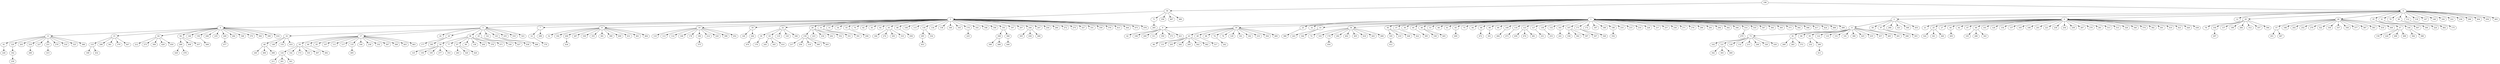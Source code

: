 digraph my_graph {
196 [label=196]
56 [label=56]
0 [label=0]
3 [label=3]
71 [label=71]
356 [label=356]
467 [label=467]
480 [label=480]
1 [label=1]
2 [label=2]
6 [label=6]
12 [label=12]
20 [label=20]
28 [label=28]
35 [label=35]
41 [label=41]
79 [label=79]
80 [label=80]
112 [label=112]
118 [label=118]
147 [label=147]
148 [label=148]
164 [label=164]
222 [label=222]
236 [label=236]
296 [label=296]
404 [label=404]
456 [label=456]
483 [label=483]
4 [label=4]
5 [label=5]
7 [label=7]
8 [label=8]
10 [label=10]
18 [label=18]
22 [label=22]
26 [label=26]
31 [label=31]
51 [label=51]
54 [label=54]
55 [label=55]
70 [label=70]
82 [label=82]
83 [label=83]
92 [label=92]
93 [label=93]
98 [label=98]
106 [label=106]
115 [label=115]
130 [label=130]
134 [label=134]
138 [label=138]
160 [label=160]
163 [label=163]
174 [label=174]
183 [label=183]
188 [label=188]
190 [label=190]
193 [label=193]
197 [label=197]
207 [label=207]
246 [label=246]
247 [label=247]
250 [label=250]
260 [label=260]
272 [label=272]
275 [label=275]
327 [label=327]
331 [label=331]
359 [label=359]
376 [label=376]
413 [label=413]
444 [label=444]
475 [label=475]
476 [label=476]
265 [label=265]
9 [label=9]
19 [label=19]
23 [label=23]
32 [label=32]
33 [label=33]
34 [label=34]
36 [label=36]
37 [label=37]
39 [label=39]
40 [label=40]
46 [label=46]
53 [label=53]
60 [label=60]
61 [label=61]
65 [label=65]
75 [label=75]
84 [label=84]
88 [label=88]
89 [label=89]
90 [label=90]
109 [label=109]
116 [label=116]
123 [label=123]
127 [label=127]
139 [label=139]
152 [label=152]
161 [label=161]
167 [label=167]
171 [label=171]
172 [label=172]
187 [label=187]
189 [label=189]
198 [label=198]
210 [label=210]
215 [label=215]
216 [label=216]
228 [label=228]
237 [label=237]
257 [label=257]
258 [label=258]
271 [label=271]
276 [label=276]
290 [label=290]
291 [label=291]
294 [label=294]
302 [label=302]
306 [label=306]
314 [label=314]
335 [label=335]
347 [label=347]
363 [label=363]
365 [label=365]
371 [label=371]
392 [label=392]
398 [label=398]
417 [label=417]
424 [label=424]
489 [label=489]
490 [label=490]
11 [label=11]
59 [label=59]
97 [label=97]
266 [label=266]
321 [label=321]
349 [label=349]
455 [label=455]
21 [label=21]
25 [label=25]
27 [label=27]
44 [label=44]
62 [label=62]
67 [label=67]
69 [label=69]
101 [label=101]
126 [label=126]
154 [label=154]
157 [label=157]
165 [label=165]
166 [label=166]
201 [label=201]
221 [label=221]
239 [label=239]
254 [label=254]
259 [label=259]
267 [label=267]
279 [label=279]
281 [label=281]
313 [label=313]
315 [label=315]
329 [label=329]
340 [label=340]
374 [label=374]
382 [label=382]
401 [label=401]
410 [label=410]
423 [label=423]
426 [label=426]
439 [label=439]
78 [label=78]
104 [label=104]
137 [label=137]
199 [label=199]
284 [label=284]
312 [label=312]
357 [label=357]
394 [label=394]
57 [label=57]
186 [label=186]
202 [label=202]
252 [label=252]
270 [label=270]
322 [label=322]
330 [label=330]
337 [label=337]
358 [label=358]
377 [label=377]
387 [label=387]
393 [label=393]
419 [label=419]
449 [label=449]
47 [label=47]
144 [label=144]
407 [label=407]
300 [label=300]
224 [label=224]
462 [label=462]
175 [label=175]
13 [label=13]
15 [label=15]
64 [label=64]
94 [label=94]
146 [label=146]
156 [label=156]
208 [label=208]
235 [label=235]
249 [label=249]
264 [label=264]
348 [label=348]
370 [label=370]
384 [label=384]
399 [label=399]
416 [label=416]
16 [label=16]
17 [label=17]
24 [label=24]
29 [label=29]
38 [label=38]
45 [label=45]
141 [label=141]
143 [label=143]
255 [label=255]
319 [label=319]
323 [label=323]
14 [label=14]
299 [label=299]
52 [label=52]
192 [label=192]
209 [label=209]
287 [label=287]
339 [label=339]
355 [label=355]
381 [label=381]
389 [label=389]
409 [label=409]
431 [label=431]
461 [label=461]
464 [label=464]
110 [label=110]
113 [label=113]
114 [label=114]
168 [label=168]
178 [label=178]
180 [label=180]
214 [label=214]
220 [label=220]
396 [label=396]
452 [label=452]
140 [label=140]
244 [label=244]
30 [label=30]
63 [label=63]
119 [label=119]
145 [label=145]
346 [label=346]
159 [label=159]
223 [label=223]
234 [label=234]
262 [label=262]
352 [label=352]
351 [label=351]
391 [label=391]
206 [label=206]
184 [label=184]
274 [label=274]
293 [label=293]
310 [label=310]
458 [label=458]
295 [label=295]
334 [label=334]
225 [label=225]
308 [label=308]
366 [label=366]
305 [label=305]
436 [label=436]
466 [label=466]
42 [label=42]
108 [label=108]
200 [label=200]
311 [label=311]
350 [label=350]
373 [label=373]
421 [label=421]
43 [label=43]
49 [label=49]
68 [label=68]
74 [label=74]
76 [label=76]
129 [label=129]
181 [label=181]
182 [label=182]
233 [label=233]
304 [label=304]
460 [label=460]
386 [label=386]
243 [label=243]
344 [label=344]
72 [label=72]
103 [label=103]
176 [label=176]
292 [label=292]
402 [label=402]
405 [label=405]
418 [label=418]
443 [label=443]
468 [label=468]
185 [label=185]
219 [label=219]
448 [label=448]
422 [label=422]
385 [label=385]
338 [label=338]
445 [label=445]
400 [label=400]
472 [label=472]
301 [label=301]
484 [label=484]
473 [label=473]
459 [label=459]
474 [label=474]
481 [label=481]
231 [label=231]
253 [label=253]
241 [label=241]
336 [label=336]
362 [label=362]
397 [label=397]
307 [label=307]
328 [label=328]
354 [label=354]
479 [label=479]
73 [label=73]
81 [label=81]
86 [label=86]
95 [label=95]
122 [label=122]
133 [label=133]
151 [label=151]
191 [label=191]
380 [label=380]
425 [label=425]
435 [label=435]
457 [label=457]
485 [label=485]
491 [label=491]
288 [label=288]
303 [label=303]
324 [label=324]
341 [label=341]
440 [label=440]
493 [label=493]
105 [label=105]
286 [label=286]
343 [label=343]
297 [label=297]
451 [label=451]
487 [label=487]
158 [label=158]
229 [label=229]
496 [label=496]
499 [label=499]
364 [label=364]
388 [label=388]
91 [label=91]
120 [label=120]
203 [label=203]
218 [label=218]
227 [label=227]
251 [label=251]
278 [label=278]
316 [label=316]
325 [label=325]
368 [label=368]
153 [label=153]
298 [label=298]
361 [label=361]
379 [label=379]
447 [label=447]
212 [label=212]
273 [label=273]
309 [label=309]
429 [label=429]
450 [label=450]
289 [label=289]
408 [label=408]
437 [label=437]
406 [label=406]
477 [label=477]
48 [label=48]
149 [label=149]
155 [label=155]
433 [label=433]
50 [label=50]
66 [label=66]
85 [label=85]
107 [label=107]
111 [label=111]
117 [label=117]
135 [label=135]
194 [label=194]
238 [label=238]
332 [label=332]
367 [label=367]
369 [label=369]
403 [label=403]
463 [label=463]
177 [label=177]
395 [label=395]
58 [label=58]
77 [label=77]
87 [label=87]
99 [label=99]
136 [label=136]
204 [label=204]
378 [label=378]
471 [label=471]
100 [label=100]
427 [label=427]
438 [label=438]
488 [label=488]
179 [label=179]
434 [label=434]
375 [label=375]
470 [label=470]
170 [label=170]
245 [label=245]
345 [label=345]
414 [label=414]
217 [label=217]
256 [label=256]
318 [label=318]
360 [label=360]
465 [label=465]
453 [label=453]
390 [label=390]
486 [label=486]
446 [label=446]
96 [label=96]
131 [label=131]
205 [label=205]
282 [label=282]
285 [label=285]
442 [label=442]
482 [label=482]
317 [label=317]
242 [label=242]
454 [label=454]
412 [label=412]
102 [label=102]
121 [label=121]
128 [label=128]
132 [label=132]
213 [label=213]
248 [label=248]
326 [label=326]
430 [label=430]
269 [label=269]
283 [label=283]
372 [label=372]
232 [label=232]
280 [label=280]
226 [label=226]
162 [label=162]
268 [label=268]
415 [label=415]
169 [label=169]
432 [label=432]
428 [label=428]
478 [label=478]
240 [label=240]
494 [label=494]
498 [label=498]
124 [label=124]
142 [label=142]
173 [label=173]
333 [label=333]
497 [label=497]
492 [label=492]
495 [label=495]
125 [label=125]
150 [label=150]
195 [label=195]
277 [label=277]
353 [label=353]
263 [label=263]
320 [label=320]
420 [label=420]
342 [label=342]
383 [label=383]
469 [label=469]
411 [label=411]
230 [label=230]
211 [label=211]
261 [label=261]
441 [label=441]
196->56
196->0
56->3
56->71
56->356
56->467
56->480
0->1
0->2
0->6
0->12
0->20
0->28
0->35
0->41
0->79
0->80
0->112
0->118
0->147
0->148
0->164
0->222
0->236
0->296
0->404
0->456
0->483
3->4
3->5
3->7
3->8
3->10
3->18
3->22
3->26
3->31
3->51
3->54
3->55
3->70
3->82
3->83
3->92
3->93
3->98
3->106
3->115
3->130
3->134
3->138
3->160
3->163
3->174
3->183
3->188
3->190
3->193
3->197
3->207
3->246
3->247
3->250
3->260
3->272
3->275
3->327
3->331
3->359
3->376
3->413
3->444
3->475
3->476
71->265
1->9
1->19
1->23
1->32
1->33
1->34
1->36
1->37
1->39
1->40
1->46
1->53
1->60
1->61
1->65
1->75
1->84
1->88
1->89
1->90
1->109
1->116
1->123
1->127
1->139
1->152
1->161
1->167
1->171
1->172
1->187
1->189
1->198
1->210
1->215
1->216
1->228
1->237
1->257
1->258
1->271
1->276
1->290
1->291
1->294
1->302
1->306
1->314
1->335
1->347
1->363
1->365
1->371
1->392
1->398
1->417
1->424
1->489
1->490
2->11
2->59
2->97
2->266
2->321
2->349
2->455
6->21
6->25
6->27
6->44
6->62
6->67
6->69
6->101
6->126
6->154
6->157
6->165
6->166
6->201
6->221
6->239
6->254
6->259
6->267
6->279
6->281
6->313
6->315
6->329
6->340
6->374
6->382
6->401
6->410
6->423
6->426
6->439
20->78
20->104
20->137
20->199
20->284
20->312
20->357
20->394
28->57
28->186
28->202
28->252
28->270
28->322
28->330
28->337
28->358
28->377
28->387
28->393
28->419
28->449
35->47
35->144
35->407
41->300
80->224
80->462
112->175
4->13
4->15
4->64
4->94
4->146
4->156
4->208
4->235
4->249
4->264
4->348
4->370
4->384
4->399
4->416
5->16
5->17
5->24
5->29
5->38
5->45
5->141
5->143
5->255
5->319
5->323
7->14
7->299
8->52
8->192
8->209
8->287
8->339
8->355
8->381
8->389
8->409
8->431
8->461
8->464
10->110
10->113
10->114
10->168
10->178
10->180
10->214
10->220
10->396
10->452
18->140
18->244
22->30
22->63
22->119
22->145
22->346
26->159
26->223
26->234
26->262
26->352
31->351
31->391
55->206
93->184
93->274
93->293
93->310
98->458
130->295
130->334
174->225
193->308
193->366
246->305
246->436
246->466
9->42
9->108
9->200
9->311
9->350
9->373
9->421
19->43
19->49
19->68
19->74
19->76
19->129
19->181
19->182
19->233
19->304
19->460
23->386
33->243
33->344
34->72
34->103
34->176
34->292
34->402
34->405
34->418
34->443
34->468
36->185
36->219
36->448
37->422
40->385
46->338
46->445
65->400
88->472
89->301
109->484
116->473
123->459
123->474
123->481
127->231
139->253
161->241
167->336
167->362
167->397
171->307
171->328
198->354
314->479
11->73
11->81
11->86
11->95
11->122
11->133
11->151
11->191
11->380
11->425
11->435
11->457
11->485
11->491
97->288
97->303
25->324
25->341
25->440
44->493
69->105
69->286
69->343
104->297
57->451
57->487
47->158
47->229
47->496
47->499
144->364
144->388
13->91
13->120
13->203
13->218
13->227
13->251
13->278
13->316
13->325
13->368
15->153
15->298
15->361
15->379
15->447
64->212
64->273
64->309
64->429
64->450
94->289
94->408
94->437
156->406
249->477
16->48
16->149
16->155
16->433
17->50
17->66
17->85
17->107
17->111
17->117
17->135
17->194
17->238
17->332
17->367
17->369
17->403
17->463
29->177
29->395
38->58
38->77
38->87
38->99
38->136
38->204
38->378
38->471
45->100
45->427
143->438
143->488
14->179
209->434
180->375
244->470
30->170
63->245
63->345
63->414
159->217
159->256
159->318
159->360
159->465
295->453
308->390
308->486
366->446
43->96
43->131
43->205
43->282
43->285
43->442
43->482
49->317
74->242
176->454
185->412
73->102
73->121
73->128
73->132
73->213
73->248
73->326
73->430
81->269
81->283
81->372
95->232
95->280
91->226
120->162
218->268
251->415
153->169
153->432
289->428
289->478
48->240
48->494
48->498
50->124
50->142
50->173
50->333
50->497
66->492
135->495
58->125
58->150
58->195
58->277
58->353
87->263
87->320
87->420
121->342
121->383
121->469
280->411
162->230
124->211
124->261
124->441
}